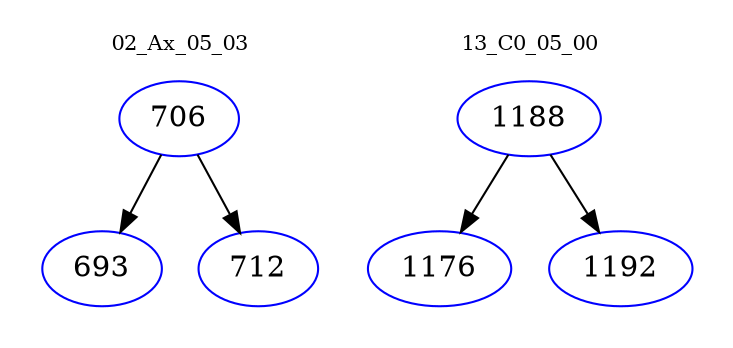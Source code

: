 digraph{
subgraph cluster_0 {
color = white
label = "02_Ax_05_03";
fontsize=10;
T0_706 [label="706", color="blue"]
T0_706 -> T0_693 [color="black"]
T0_693 [label="693", color="blue"]
T0_706 -> T0_712 [color="black"]
T0_712 [label="712", color="blue"]
}
subgraph cluster_1 {
color = white
label = "13_C0_05_00";
fontsize=10;
T1_1188 [label="1188", color="blue"]
T1_1188 -> T1_1176 [color="black"]
T1_1176 [label="1176", color="blue"]
T1_1188 -> T1_1192 [color="black"]
T1_1192 [label="1192", color="blue"]
}
}
